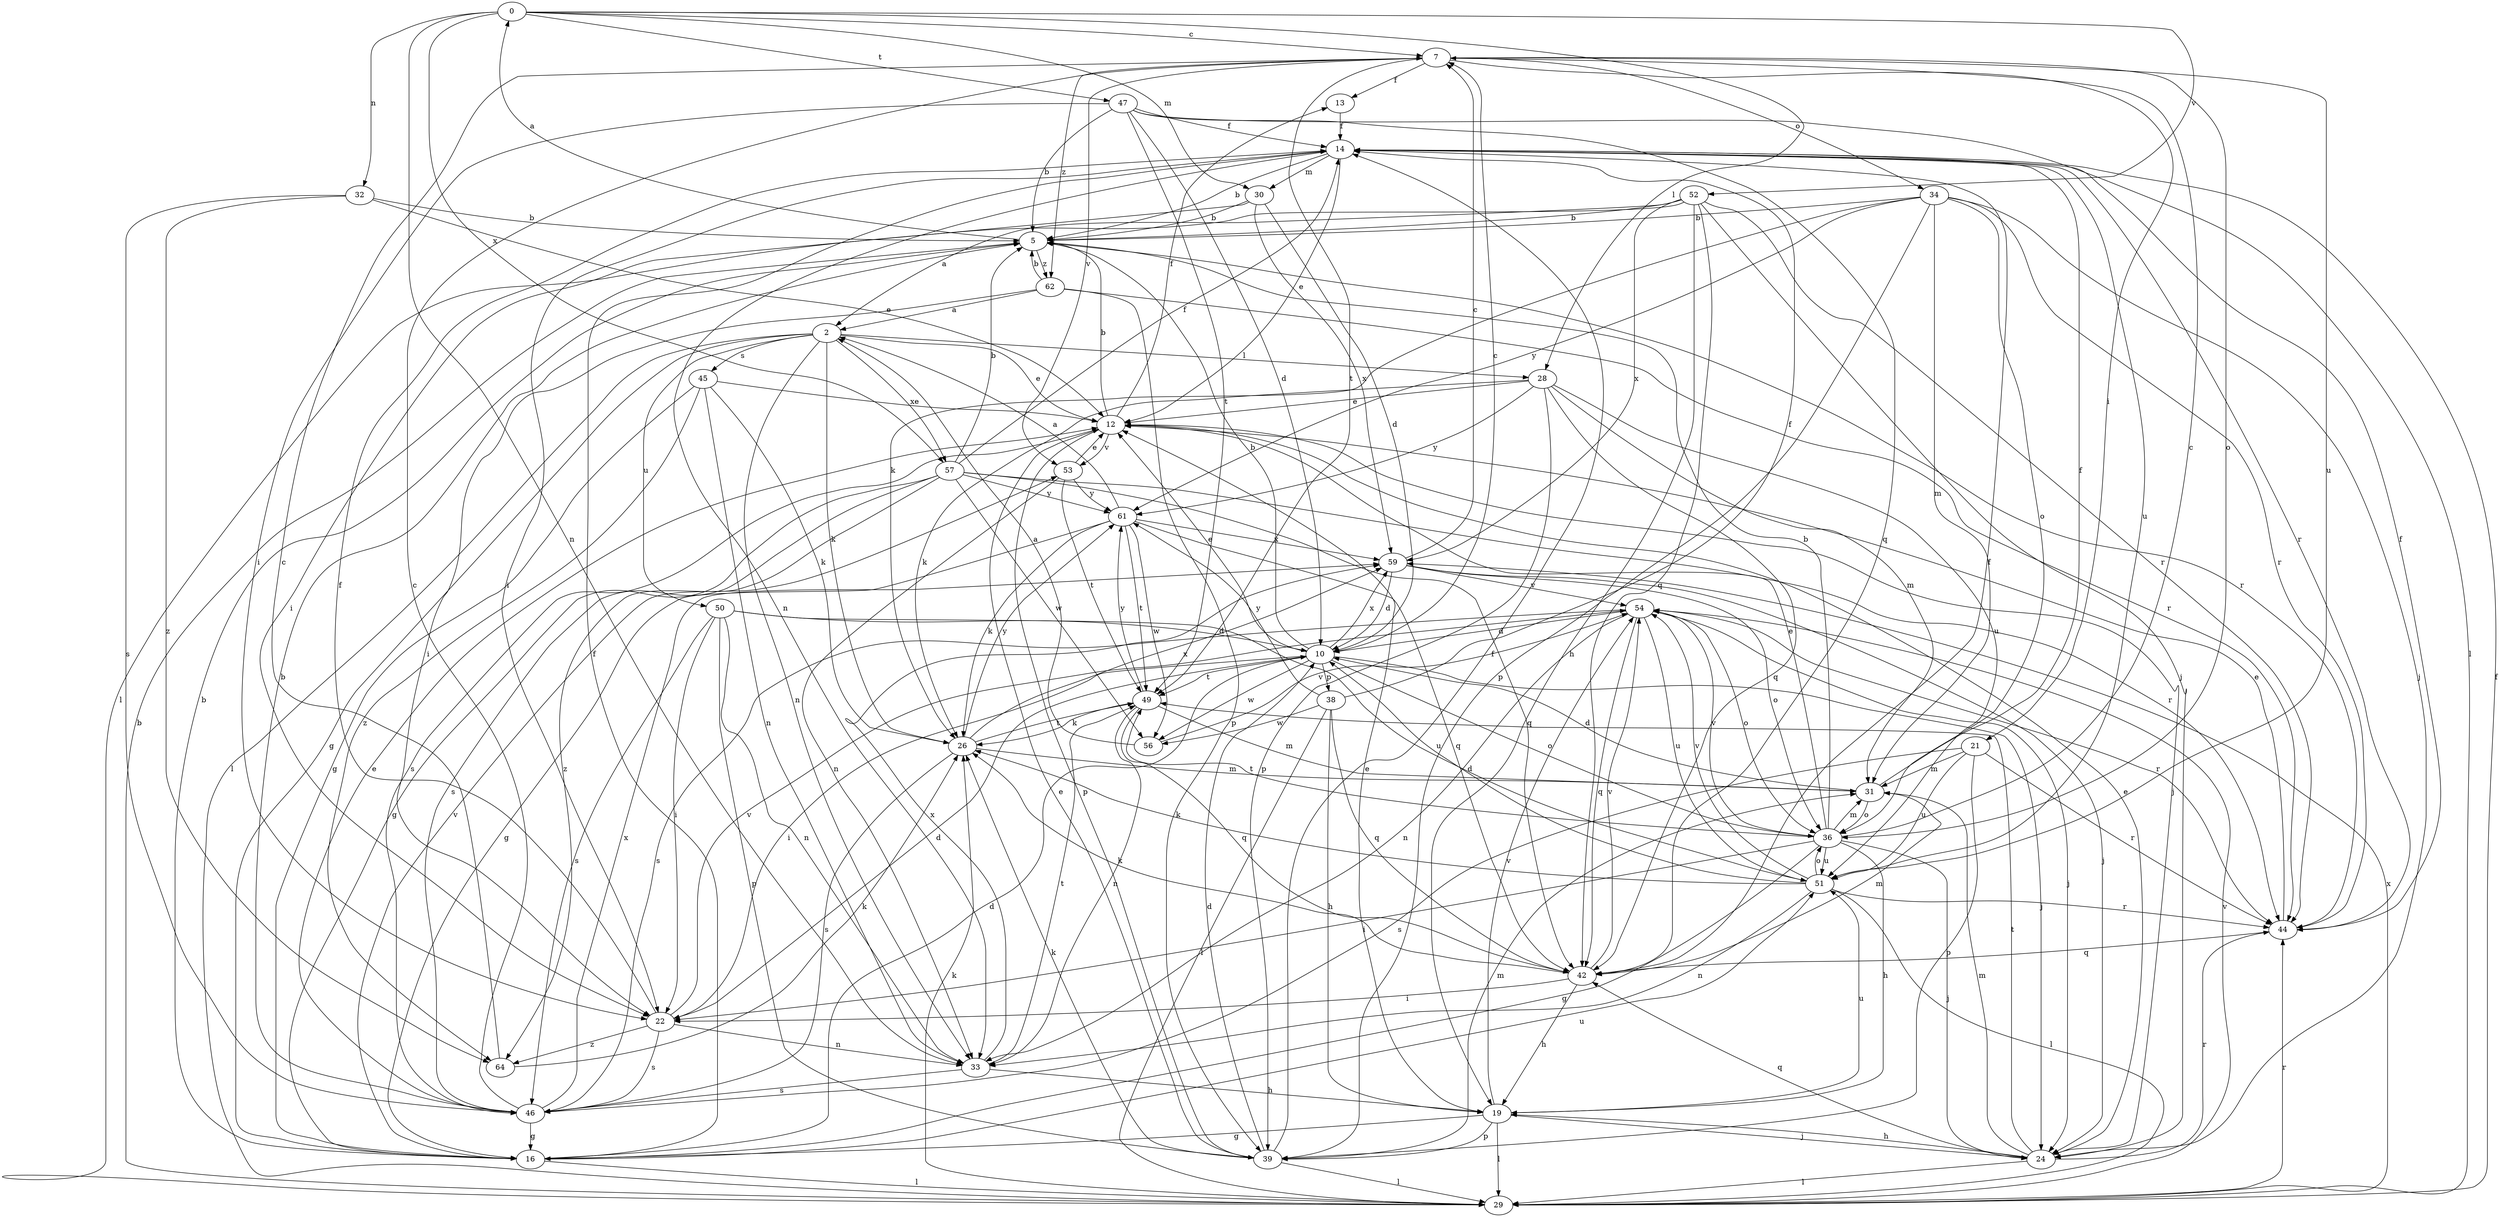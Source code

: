 strict digraph  {
0;
2;
5;
7;
10;
12;
13;
14;
16;
19;
21;
22;
24;
26;
28;
29;
30;
31;
32;
33;
34;
36;
38;
39;
42;
44;
45;
46;
47;
49;
50;
51;
52;
53;
54;
56;
57;
59;
61;
62;
64;
0 -> 7  [label=c];
0 -> 28  [label=l];
0 -> 30  [label=m];
0 -> 32  [label=n];
0 -> 33  [label=n];
0 -> 47  [label=t];
0 -> 52  [label=v];
0 -> 57  [label=x];
2 -> 12  [label=e];
2 -> 16  [label=g];
2 -> 26  [label=k];
2 -> 28  [label=l];
2 -> 29  [label=l];
2 -> 33  [label=n];
2 -> 45  [label=s];
2 -> 50  [label=u];
2 -> 57  [label=x];
5 -> 0  [label=a];
5 -> 44  [label=r];
5 -> 62  [label=z];
7 -> 13  [label=f];
7 -> 21  [label=i];
7 -> 34  [label=o];
7 -> 36  [label=o];
7 -> 49  [label=t];
7 -> 51  [label=u];
7 -> 53  [label=v];
7 -> 62  [label=z];
10 -> 5  [label=b];
10 -> 7  [label=c];
10 -> 12  [label=e];
10 -> 22  [label=i];
10 -> 24  [label=j];
10 -> 36  [label=o];
10 -> 38  [label=p];
10 -> 49  [label=t];
10 -> 56  [label=w];
10 -> 59  [label=x];
12 -> 5  [label=b];
12 -> 13  [label=f];
12 -> 24  [label=j];
12 -> 39  [label=p];
12 -> 46  [label=s];
12 -> 53  [label=v];
13 -> 14  [label=f];
14 -> 5  [label=b];
14 -> 12  [label=e];
14 -> 22  [label=i];
14 -> 30  [label=m];
14 -> 33  [label=n];
14 -> 44  [label=r];
14 -> 51  [label=u];
16 -> 5  [label=b];
16 -> 10  [label=d];
16 -> 14  [label=f];
16 -> 29  [label=l];
16 -> 51  [label=u];
16 -> 53  [label=v];
19 -> 12  [label=e];
19 -> 16  [label=g];
19 -> 24  [label=j];
19 -> 29  [label=l];
19 -> 39  [label=p];
19 -> 51  [label=u];
19 -> 54  [label=v];
21 -> 31  [label=m];
21 -> 39  [label=p];
21 -> 44  [label=r];
21 -> 46  [label=s];
21 -> 51  [label=u];
22 -> 10  [label=d];
22 -> 14  [label=f];
22 -> 33  [label=n];
22 -> 46  [label=s];
22 -> 54  [label=v];
22 -> 64  [label=z];
24 -> 12  [label=e];
24 -> 19  [label=h];
24 -> 29  [label=l];
24 -> 31  [label=m];
24 -> 42  [label=q];
24 -> 44  [label=r];
24 -> 49  [label=t];
26 -> 31  [label=m];
26 -> 46  [label=s];
26 -> 49  [label=t];
26 -> 59  [label=x];
26 -> 61  [label=y];
28 -> 12  [label=e];
28 -> 26  [label=k];
28 -> 31  [label=m];
28 -> 39  [label=p];
28 -> 42  [label=q];
28 -> 51  [label=u];
28 -> 61  [label=y];
29 -> 5  [label=b];
29 -> 14  [label=f];
29 -> 26  [label=k];
29 -> 44  [label=r];
29 -> 54  [label=v];
29 -> 59  [label=x];
30 -> 5  [label=b];
30 -> 10  [label=d];
30 -> 22  [label=i];
30 -> 59  [label=x];
31 -> 10  [label=d];
31 -> 14  [label=f];
31 -> 36  [label=o];
32 -> 5  [label=b];
32 -> 12  [label=e];
32 -> 46  [label=s];
32 -> 64  [label=z];
33 -> 19  [label=h];
33 -> 46  [label=s];
33 -> 49  [label=t];
33 -> 59  [label=x];
34 -> 5  [label=b];
34 -> 24  [label=j];
34 -> 26  [label=k];
34 -> 31  [label=m];
34 -> 36  [label=o];
34 -> 39  [label=p];
34 -> 44  [label=r];
34 -> 61  [label=y];
36 -> 5  [label=b];
36 -> 7  [label=c];
36 -> 12  [label=e];
36 -> 16  [label=g];
36 -> 19  [label=h];
36 -> 22  [label=i];
36 -> 24  [label=j];
36 -> 31  [label=m];
36 -> 49  [label=t];
36 -> 51  [label=u];
36 -> 54  [label=v];
38 -> 14  [label=f];
38 -> 19  [label=h];
38 -> 29  [label=l];
38 -> 42  [label=q];
38 -> 56  [label=w];
38 -> 61  [label=y];
39 -> 10  [label=d];
39 -> 12  [label=e];
39 -> 14  [label=f];
39 -> 26  [label=k];
39 -> 29  [label=l];
39 -> 31  [label=m];
42 -> 14  [label=f];
42 -> 19  [label=h];
42 -> 22  [label=i];
42 -> 26  [label=k];
42 -> 31  [label=m];
42 -> 54  [label=v];
44 -> 12  [label=e];
44 -> 14  [label=f];
44 -> 42  [label=q];
45 -> 12  [label=e];
45 -> 16  [label=g];
45 -> 26  [label=k];
45 -> 33  [label=n];
45 -> 64  [label=z];
46 -> 5  [label=b];
46 -> 7  [label=c];
46 -> 12  [label=e];
46 -> 16  [label=g];
46 -> 59  [label=x];
47 -> 5  [label=b];
47 -> 10  [label=d];
47 -> 14  [label=f];
47 -> 22  [label=i];
47 -> 29  [label=l];
47 -> 42  [label=q];
47 -> 49  [label=t];
49 -> 26  [label=k];
49 -> 31  [label=m];
49 -> 33  [label=n];
49 -> 42  [label=q];
49 -> 61  [label=y];
50 -> 10  [label=d];
50 -> 22  [label=i];
50 -> 33  [label=n];
50 -> 39  [label=p];
50 -> 46  [label=s];
50 -> 51  [label=u];
51 -> 10  [label=d];
51 -> 26  [label=k];
51 -> 29  [label=l];
51 -> 33  [label=n];
51 -> 36  [label=o];
51 -> 44  [label=r];
51 -> 54  [label=v];
52 -> 2  [label=a];
52 -> 5  [label=b];
52 -> 19  [label=h];
52 -> 24  [label=j];
52 -> 29  [label=l];
52 -> 42  [label=q];
52 -> 44  [label=r];
52 -> 59  [label=x];
53 -> 12  [label=e];
53 -> 33  [label=n];
53 -> 49  [label=t];
53 -> 61  [label=y];
54 -> 10  [label=d];
54 -> 24  [label=j];
54 -> 33  [label=n];
54 -> 36  [label=o];
54 -> 42  [label=q];
54 -> 44  [label=r];
54 -> 46  [label=s];
54 -> 51  [label=u];
56 -> 2  [label=a];
56 -> 54  [label=v];
57 -> 5  [label=b];
57 -> 14  [label=f];
57 -> 16  [label=g];
57 -> 42  [label=q];
57 -> 44  [label=r];
57 -> 46  [label=s];
57 -> 56  [label=w];
57 -> 61  [label=y];
57 -> 64  [label=z];
59 -> 7  [label=c];
59 -> 10  [label=d];
59 -> 24  [label=j];
59 -> 36  [label=o];
59 -> 54  [label=v];
61 -> 2  [label=a];
61 -> 16  [label=g];
61 -> 26  [label=k];
61 -> 42  [label=q];
61 -> 49  [label=t];
61 -> 56  [label=w];
61 -> 59  [label=x];
62 -> 2  [label=a];
62 -> 5  [label=b];
62 -> 22  [label=i];
62 -> 39  [label=p];
62 -> 44  [label=r];
64 -> 7  [label=c];
64 -> 26  [label=k];
}
